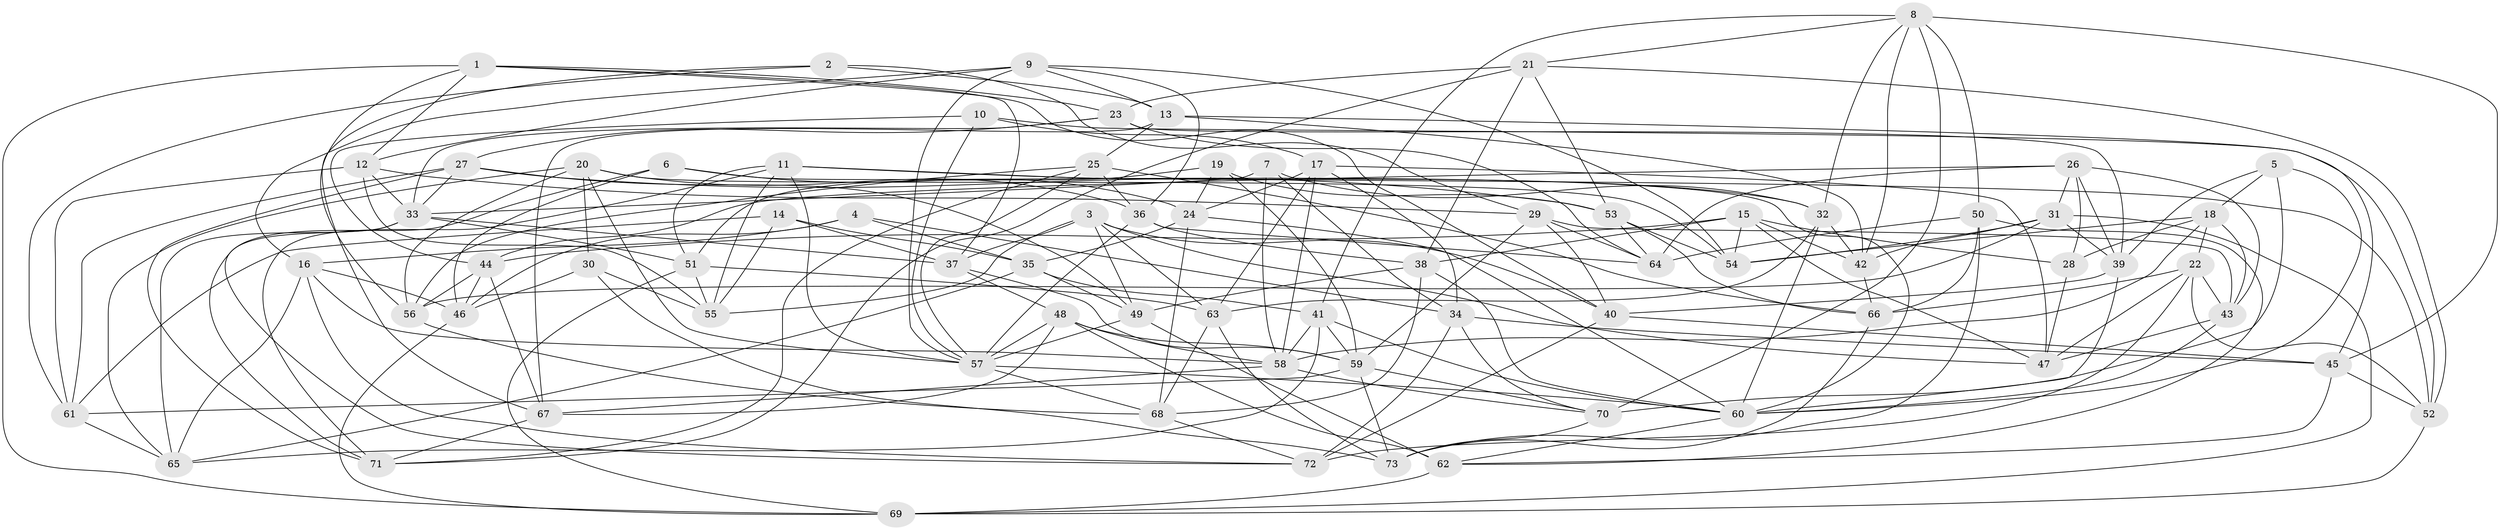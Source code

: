 // original degree distribution, {4: 1.0}
// Generated by graph-tools (version 1.1) at 2025/50/03/09/25 03:50:49]
// undirected, 73 vertices, 216 edges
graph export_dot {
graph [start="1"]
  node [color=gray90,style=filled];
  1;
  2;
  3;
  4;
  5;
  6;
  7;
  8;
  9;
  10;
  11;
  12;
  13;
  14;
  15;
  16;
  17;
  18;
  19;
  20;
  21;
  22;
  23;
  24;
  25;
  26;
  27;
  28;
  29;
  30;
  31;
  32;
  33;
  34;
  35;
  36;
  37;
  38;
  39;
  40;
  41;
  42;
  43;
  44;
  45;
  46;
  47;
  48;
  49;
  50;
  51;
  52;
  53;
  54;
  55;
  56;
  57;
  58;
  59;
  60;
  61;
  62;
  63;
  64;
  65;
  66;
  67;
  68;
  69;
  70;
  71;
  72;
  73;
  1 -- 12 [weight=1.0];
  1 -- 23 [weight=1.0];
  1 -- 37 [weight=1.0];
  1 -- 40 [weight=1.0];
  1 -- 56 [weight=1.0];
  1 -- 69 [weight=1.0];
  2 -- 13 [weight=1.0];
  2 -- 29 [weight=1.0];
  2 -- 61 [weight=1.0];
  2 -- 67 [weight=1.0];
  3 -- 37 [weight=1.0];
  3 -- 40 [weight=1.0];
  3 -- 47 [weight=1.0];
  3 -- 49 [weight=1.0];
  3 -- 55 [weight=1.0];
  3 -- 63 [weight=1.0];
  4 -- 16 [weight=1.0];
  4 -- 34 [weight=1.0];
  4 -- 35 [weight=1.0];
  4 -- 46 [weight=1.0];
  5 -- 18 [weight=1.0];
  5 -- 39 [weight=1.0];
  5 -- 60 [weight=1.0];
  5 -- 70 [weight=1.0];
  6 -- 24 [weight=1.0];
  6 -- 46 [weight=1.0];
  6 -- 60 [weight=1.0];
  6 -- 71 [weight=1.0];
  7 -- 32 [weight=1.0];
  7 -- 33 [weight=1.0];
  7 -- 34 [weight=1.0];
  7 -- 58 [weight=1.0];
  8 -- 21 [weight=1.0];
  8 -- 32 [weight=1.0];
  8 -- 41 [weight=1.0];
  8 -- 42 [weight=1.0];
  8 -- 45 [weight=1.0];
  8 -- 50 [weight=2.0];
  8 -- 70 [weight=1.0];
  9 -- 12 [weight=1.0];
  9 -- 13 [weight=1.0];
  9 -- 16 [weight=1.0];
  9 -- 36 [weight=1.0];
  9 -- 54 [weight=1.0];
  9 -- 57 [weight=1.0];
  10 -- 17 [weight=1.0];
  10 -- 44 [weight=1.0];
  10 -- 52 [weight=1.0];
  10 -- 57 [weight=1.0];
  11 -- 32 [weight=1.0];
  11 -- 51 [weight=1.0];
  11 -- 52 [weight=1.0];
  11 -- 55 [weight=1.0];
  11 -- 57 [weight=1.0];
  11 -- 71 [weight=1.0];
  12 -- 29 [weight=1.0];
  12 -- 33 [weight=1.0];
  12 -- 55 [weight=1.0];
  12 -- 61 [weight=1.0];
  13 -- 25 [weight=1.0];
  13 -- 42 [weight=1.0];
  13 -- 45 [weight=1.0];
  13 -- 67 [weight=1.0];
  14 -- 35 [weight=1.0];
  14 -- 37 [weight=1.0];
  14 -- 55 [weight=1.0];
  14 -- 61 [weight=1.0];
  15 -- 28 [weight=1.0];
  15 -- 38 [weight=1.0];
  15 -- 42 [weight=1.0];
  15 -- 44 [weight=1.0];
  15 -- 47 [weight=1.0];
  15 -- 54 [weight=1.0];
  16 -- 46 [weight=1.0];
  16 -- 58 [weight=1.0];
  16 -- 65 [weight=1.0];
  16 -- 72 [weight=1.0];
  17 -- 24 [weight=1.0];
  17 -- 34 [weight=1.0];
  17 -- 47 [weight=1.0];
  17 -- 58 [weight=1.0];
  17 -- 63 [weight=1.0];
  18 -- 22 [weight=1.0];
  18 -- 28 [weight=1.0];
  18 -- 43 [weight=1.0];
  18 -- 54 [weight=1.0];
  18 -- 58 [weight=1.0];
  19 -- 24 [weight=1.0];
  19 -- 51 [weight=1.0];
  19 -- 53 [weight=1.0];
  19 -- 59 [weight=1.0];
  20 -- 30 [weight=1.0];
  20 -- 36 [weight=1.0];
  20 -- 54 [weight=1.0];
  20 -- 56 [weight=1.0];
  20 -- 57 [weight=1.0];
  20 -- 65 [weight=1.0];
  21 -- 23 [weight=1.0];
  21 -- 38 [weight=1.0];
  21 -- 52 [weight=1.0];
  21 -- 53 [weight=1.0];
  21 -- 71 [weight=1.0];
  22 -- 43 [weight=1.0];
  22 -- 47 [weight=1.0];
  22 -- 52 [weight=1.0];
  22 -- 66 [weight=1.0];
  22 -- 72 [weight=1.0];
  23 -- 27 [weight=1.0];
  23 -- 33 [weight=1.0];
  23 -- 39 [weight=1.0];
  23 -- 64 [weight=1.0];
  24 -- 35 [weight=1.0];
  24 -- 60 [weight=1.0];
  24 -- 68 [weight=1.0];
  25 -- 36 [weight=1.0];
  25 -- 56 [weight=1.0];
  25 -- 57 [weight=1.0];
  25 -- 66 [weight=1.0];
  25 -- 71 [weight=1.0];
  26 -- 28 [weight=1.0];
  26 -- 31 [weight=1.0];
  26 -- 39 [weight=1.0];
  26 -- 43 [weight=1.0];
  26 -- 44 [weight=1.0];
  26 -- 64 [weight=1.0];
  27 -- 33 [weight=1.0];
  27 -- 49 [weight=1.0];
  27 -- 53 [weight=1.0];
  27 -- 61 [weight=1.0];
  27 -- 71 [weight=1.0];
  28 -- 47 [weight=1.0];
  29 -- 40 [weight=1.0];
  29 -- 43 [weight=1.0];
  29 -- 59 [weight=1.0];
  29 -- 64 [weight=1.0];
  30 -- 46 [weight=1.0];
  30 -- 55 [weight=1.0];
  30 -- 73 [weight=1.0];
  31 -- 39 [weight=1.0];
  31 -- 42 [weight=1.0];
  31 -- 54 [weight=1.0];
  31 -- 56 [weight=1.0];
  31 -- 69 [weight=1.0];
  32 -- 42 [weight=1.0];
  32 -- 60 [weight=1.0];
  32 -- 63 [weight=1.0];
  33 -- 37 [weight=1.0];
  33 -- 51 [weight=1.0];
  33 -- 65 [weight=1.0];
  33 -- 72 [weight=1.0];
  34 -- 45 [weight=1.0];
  34 -- 70 [weight=1.0];
  34 -- 72 [weight=1.0];
  35 -- 41 [weight=1.0];
  35 -- 49 [weight=1.0];
  35 -- 65 [weight=1.0];
  36 -- 38 [weight=1.0];
  36 -- 57 [weight=1.0];
  36 -- 64 [weight=1.0];
  37 -- 48 [weight=1.0];
  37 -- 59 [weight=1.0];
  38 -- 49 [weight=1.0];
  38 -- 60 [weight=1.0];
  38 -- 68 [weight=1.0];
  39 -- 40 [weight=1.0];
  39 -- 60 [weight=1.0];
  40 -- 45 [weight=1.0];
  40 -- 72 [weight=1.0];
  41 -- 58 [weight=1.0];
  41 -- 59 [weight=1.0];
  41 -- 60 [weight=1.0];
  41 -- 65 [weight=1.0];
  42 -- 66 [weight=1.0];
  43 -- 47 [weight=1.0];
  43 -- 60 [weight=1.0];
  44 -- 46 [weight=1.0];
  44 -- 56 [weight=1.0];
  44 -- 67 [weight=1.0];
  45 -- 52 [weight=1.0];
  45 -- 62 [weight=1.0];
  46 -- 69 [weight=1.0];
  48 -- 57 [weight=1.0];
  48 -- 58 [weight=1.0];
  48 -- 59 [weight=1.0];
  48 -- 62 [weight=1.0];
  48 -- 67 [weight=1.0];
  49 -- 57 [weight=1.0];
  49 -- 62 [weight=1.0];
  50 -- 62 [weight=1.0];
  50 -- 64 [weight=1.0];
  50 -- 66 [weight=1.0];
  50 -- 73 [weight=1.0];
  51 -- 55 [weight=1.0];
  51 -- 63 [weight=1.0];
  51 -- 69 [weight=1.0];
  52 -- 69 [weight=1.0];
  53 -- 54 [weight=1.0];
  53 -- 64 [weight=1.0];
  53 -- 66 [weight=1.0];
  56 -- 68 [weight=1.0];
  57 -- 60 [weight=1.0];
  57 -- 68 [weight=1.0];
  58 -- 67 [weight=1.0];
  58 -- 70 [weight=1.0];
  59 -- 61 [weight=1.0];
  59 -- 70 [weight=1.0];
  59 -- 73 [weight=1.0];
  60 -- 62 [weight=1.0];
  61 -- 65 [weight=1.0];
  62 -- 69 [weight=1.0];
  63 -- 68 [weight=1.0];
  63 -- 73 [weight=1.0];
  66 -- 73 [weight=1.0];
  67 -- 71 [weight=1.0];
  68 -- 72 [weight=1.0];
  70 -- 73 [weight=1.0];
}
